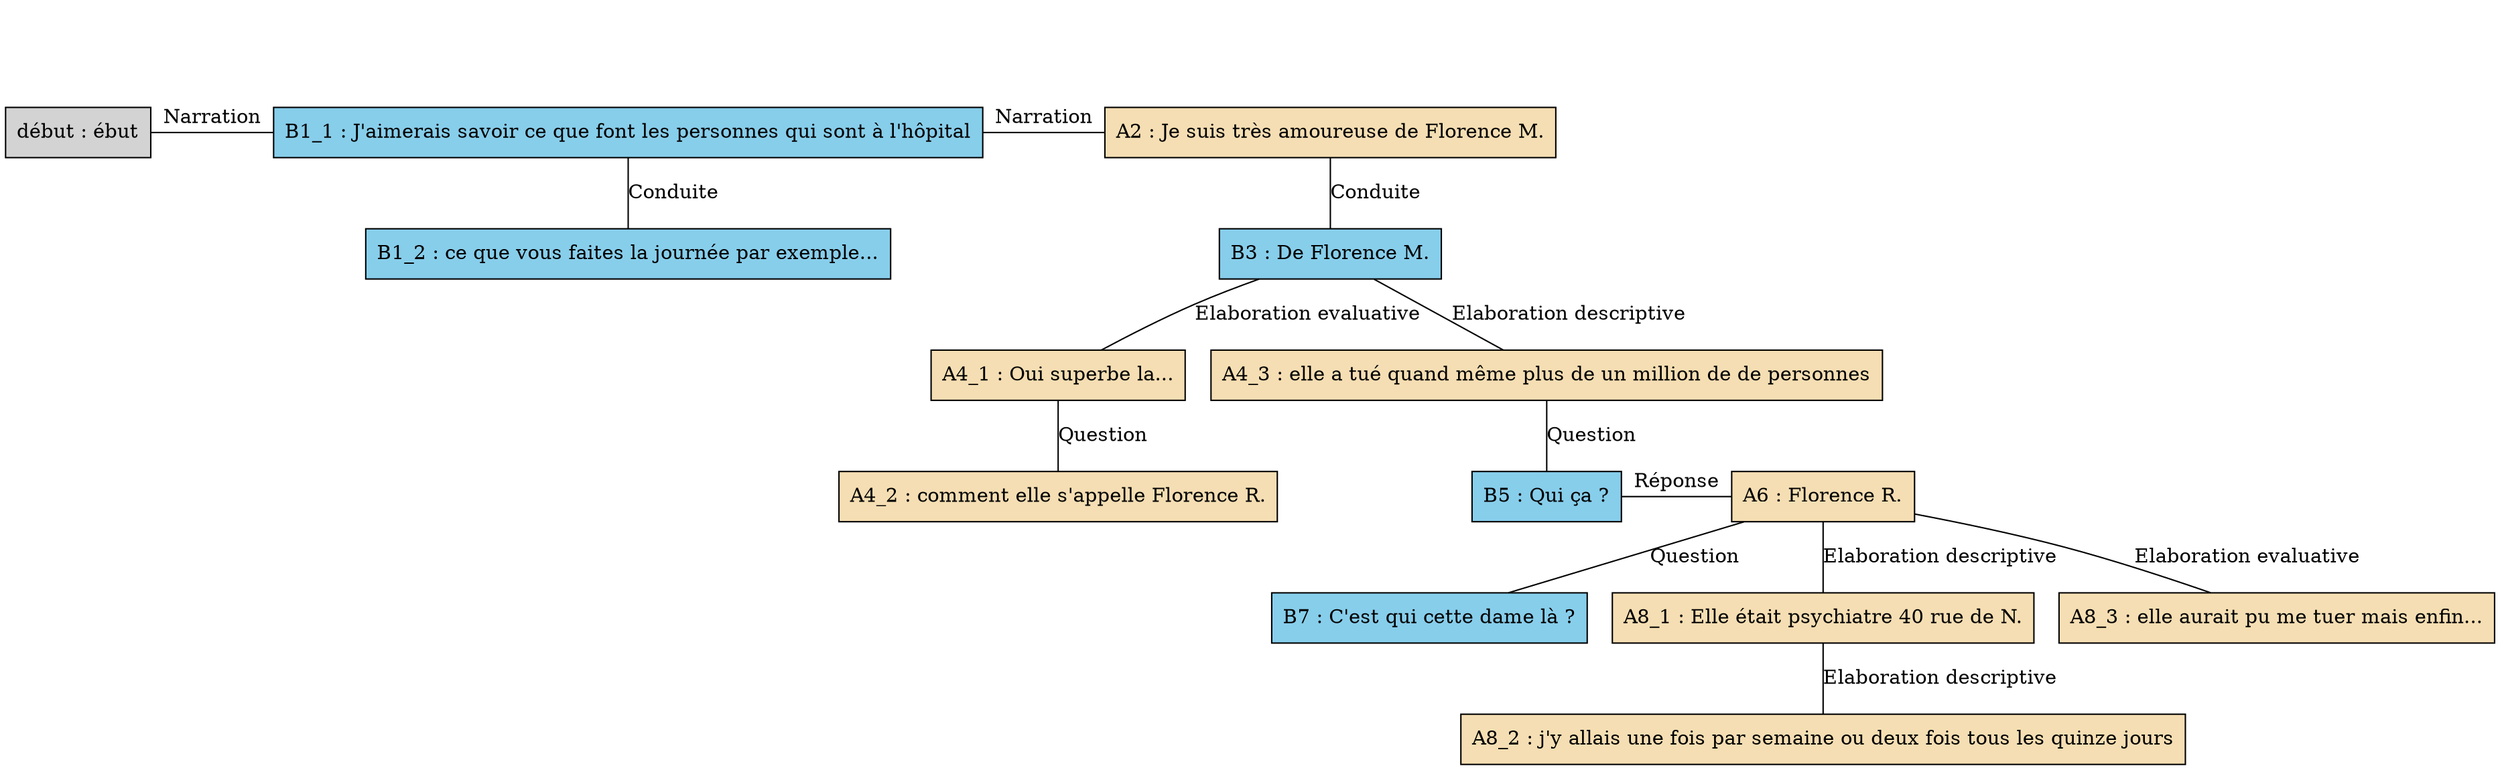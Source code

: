 digraph "Florence_-_C04" {
	node [shape=box style=filled]
	newrank=true
	zero [style=invis]
	"début" [label="début : ébut"]
	B1_1 [label="B1_1 : J'aimerais savoir ce que font les personnes qui sont à l'hôpital" fillcolor=skyblue]
	B1_2 [label="B1_2 : ce que vous faites la journée par exemple..." fillcolor=skyblue]
	A2 [label="A2 : Je suis très amoureuse de Florence M." fillcolor=wheat]
	B3 [label="B3 : De Florence M." fillcolor=skyblue]
	A4_1 [label="A4_1 : Oui superbe la..." fillcolor=wheat]
	A4_2 [label="A4_2 : comment elle s'appelle Florence R." fillcolor=wheat]
	A4_3 [label="A4_3 : elle a tué quand même plus de un million de de personnes" fillcolor=wheat]
	B5 [label="B5 : Qui ça ?" fillcolor=skyblue]
	A6 [label="A6 : Florence R." fillcolor=wheat]
	B7 [label="B7 : C'est qui cette dame là ?" fillcolor=skyblue]
	A8_1 [label="A8_1 : Elle était psychiatre 40 rue de N." fillcolor=wheat]
	A8_2 [label="A8_2 : j'y allais une fois par semaine ou deux fois tous les quinze jours" fillcolor=wheat]
	A8_3 [label="A8_3 : elle aurait pu me tuer mais enfin..." fillcolor=wheat]
	zero -> "début" [label="" style=invis]
	zero -> B1_1 [style=invis weight=1]
	"début" -> B1_1 [label=Narration constraint=false dir=none]
	B1_1 -> B1_2 [label=Conduite dir=none weight=2]
	zero -> A2 [style=invis weight=1]
	B1_1 -> A2 [label=Narration constraint=false dir=none]
	A2 -> B3 [label=Conduite dir=none weight=2]
	B3 -> A4_1 [label="Elaboration evaluative" dir=none weight=2]
	A4_1 -> A4_2 [label=Question dir=none weight=2]
	B3 -> A4_3 [label="Elaboration descriptive" dir=none weight=2]
	A4_3 -> B5 [label=Question dir=none weight=2]
	A4_3 -> A6 [style=invis weight=1]
	B5 -> A6 [label="Réponse" constraint=false dir=none]
	A6 -> B7 [label=Question dir=none weight=2]
	A6 -> A8_1 [label="Elaboration descriptive" dir=none weight=2]
	A8_1 -> A8_2 [label="Elaboration descriptive" dir=none weight=2]
	A6 -> A8_3 [label="Elaboration evaluative" dir=none weight=2]
}
